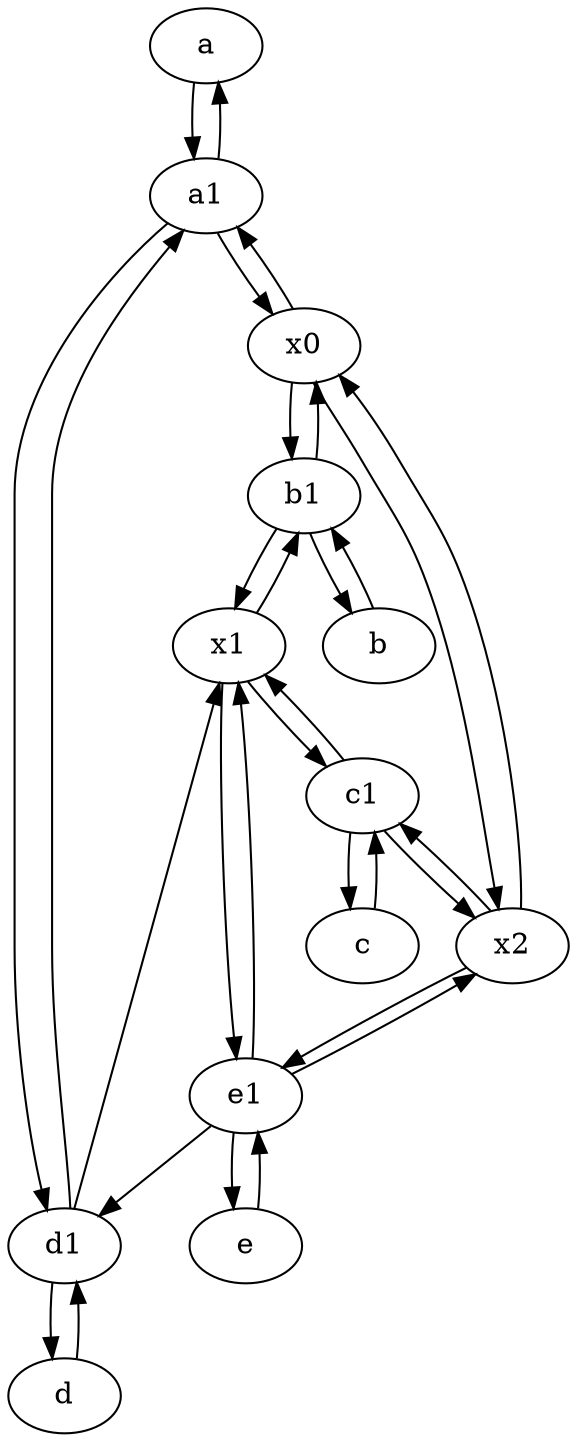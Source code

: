 digraph  {
	a [pos="40,10!"];
	b1 [pos="45,20!"];
	d [pos="20,30!"];
	e [pos="30,50!"];
	x2;
	x1;
	c [pos="20,10!"];
	e1 [pos="25,45!"];
	d1 [pos="25,30!"];
	x0;
	c1 [pos="30,15!"];
	a1 [pos="40,15!"];
	b [pos="50,20!"];
	d1 -> a1;
	d -> d1;
	b1 -> b;
	b -> b1;
	c1 -> x1;
	c1 -> c;
	x2 -> c1;
	x2 -> x0;
	e1 -> d1;
	x0 -> x2;
	a1 -> d1;
	a -> a1;
	e1 -> x1;
	e1 -> e;
	x1 -> e1;
	d1 -> d;
	c -> c1;
	e1 -> x2;
	c1 -> x2;
	x2 -> e1;
	b1 -> x0;
	x1 -> b1;
	x0 -> a1;
	a1 -> x0;
	x1 -> c1;
	e -> e1;
	d1 -> x1;
	x0 -> b1;
	b1 -> x1;
	a1 -> a;

	}